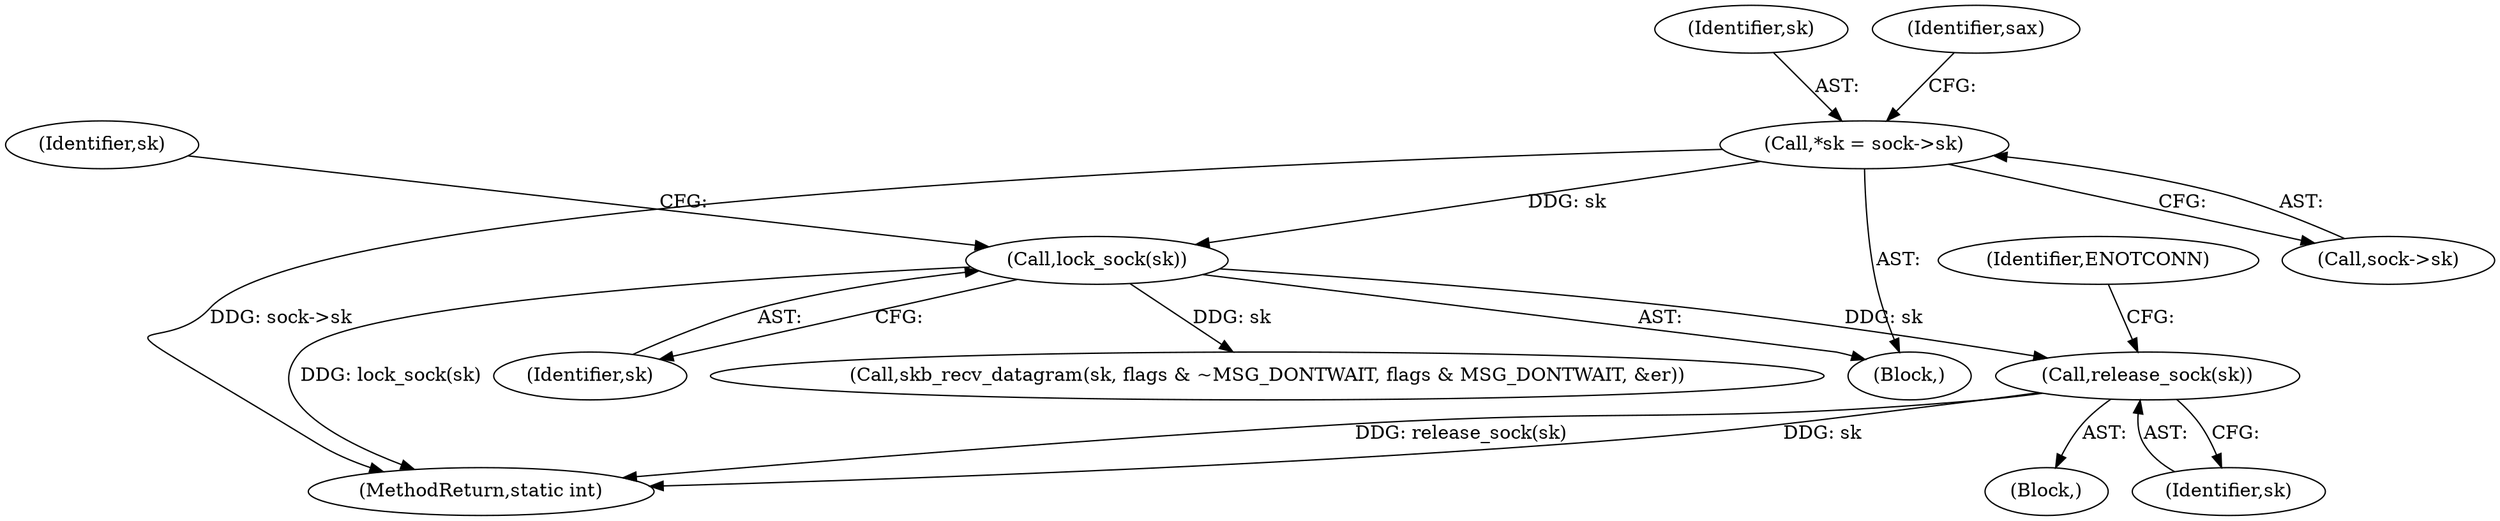 digraph "0_linux_f3d3342602f8bcbf37d7c46641cb9bca7618eb1c_23@pointer" {
"1000135" [label="(Call,release_sock(sk))"];
"1000126" [label="(Call,lock_sock(sk))"];
"1000110" [label="(Call,*sk = sock->sk)"];
"1000110" [label="(Call,*sk = sock->sk)"];
"1000144" [label="(Call,skb_recv_datagram(sk, flags & ~MSG_DONTWAIT, flags & MSG_DONTWAIT, &er))"];
"1000111" [label="(Identifier,sk)"];
"1000131" [label="(Identifier,sk)"];
"1000136" [label="(Identifier,sk)"];
"1000135" [label="(Call,release_sock(sk))"];
"1000134" [label="(Block,)"];
"1000139" [label="(Identifier,ENOTCONN)"];
"1000112" [label="(Call,sock->sk)"];
"1000108" [label="(Block,)"];
"1000127" [label="(Identifier,sk)"];
"1000117" [label="(Identifier,sax)"];
"1000240" [label="(MethodReturn,static int)"];
"1000126" [label="(Call,lock_sock(sk))"];
"1000135" -> "1000134"  [label="AST: "];
"1000135" -> "1000136"  [label="CFG: "];
"1000136" -> "1000135"  [label="AST: "];
"1000139" -> "1000135"  [label="CFG: "];
"1000135" -> "1000240"  [label="DDG: release_sock(sk)"];
"1000135" -> "1000240"  [label="DDG: sk"];
"1000126" -> "1000135"  [label="DDG: sk"];
"1000126" -> "1000108"  [label="AST: "];
"1000126" -> "1000127"  [label="CFG: "];
"1000127" -> "1000126"  [label="AST: "];
"1000131" -> "1000126"  [label="CFG: "];
"1000126" -> "1000240"  [label="DDG: lock_sock(sk)"];
"1000110" -> "1000126"  [label="DDG: sk"];
"1000126" -> "1000144"  [label="DDG: sk"];
"1000110" -> "1000108"  [label="AST: "];
"1000110" -> "1000112"  [label="CFG: "];
"1000111" -> "1000110"  [label="AST: "];
"1000112" -> "1000110"  [label="AST: "];
"1000117" -> "1000110"  [label="CFG: "];
"1000110" -> "1000240"  [label="DDG: sock->sk"];
}
